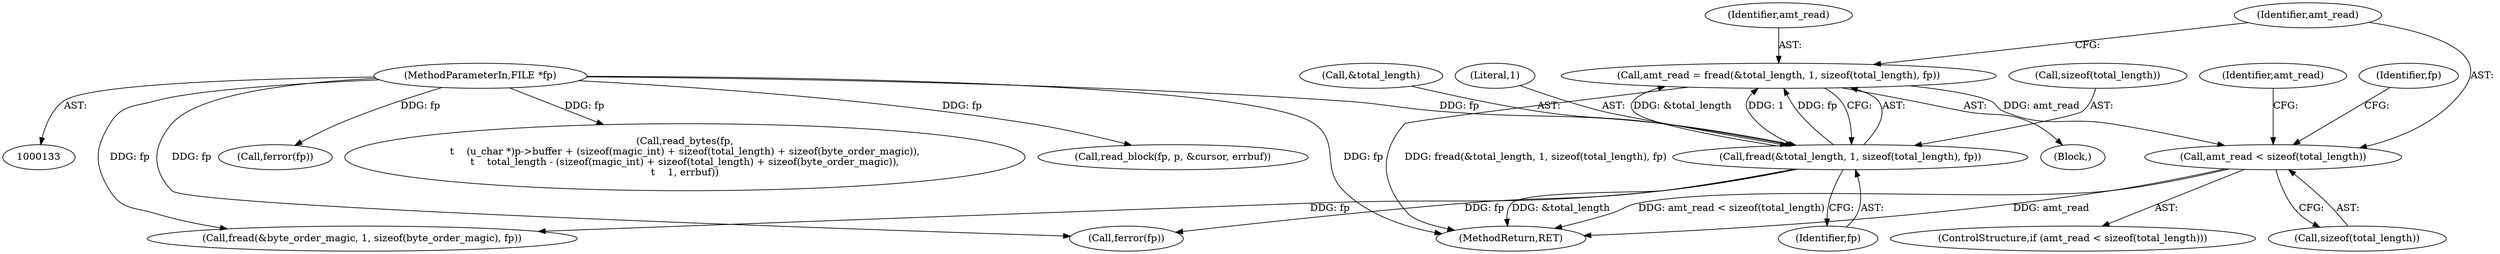 digraph "0_libpcap_87d6bef033062f969e70fa40c43dfd945d5a20ab@API" {
"1000172" [label="(Call,amt_read = fread(&total_length, 1, sizeof(total_length), fp))"];
"1000174" [label="(Call,fread(&total_length, 1, sizeof(total_length), fp))"];
"1000135" [label="(MethodParameterIn,FILE *fp)"];
"1000182" [label="(Call,amt_read < sizeof(total_length))"];
"1000183" [label="(Identifier,amt_read)"];
"1000174" [label="(Call,fread(&total_length, 1, sizeof(total_length), fp))"];
"1000173" [label="(Identifier,amt_read)"];
"1000178" [label="(Call,sizeof(total_length))"];
"1000205" [label="(Identifier,amt_read)"];
"1000206" [label="(Call,fread(&byte_order_magic, 1, sizeof(byte_order_magic), fp))"];
"1000707" [label="(MethodReturn,RET)"];
"1000180" [label="(Identifier,fp)"];
"1000175" [label="(Call,&total_length)"];
"1000172" [label="(Call,amt_read = fread(&total_length, 1, sizeof(total_length), fp))"];
"1000189" [label="(Identifier,fp)"];
"1000184" [label="(Call,sizeof(total_length))"];
"1000135" [label="(MethodParameterIn,FILE *fp)"];
"1000139" [label="(Block,)"];
"1000177" [label="(Literal,1)"];
"1000220" [label="(Call,ferror(fp))"];
"1000182" [label="(Call,amt_read < sizeof(total_length))"];
"1000188" [label="(Call,ferror(fp))"];
"1000445" [label="(Call,read_bytes(fp,\n\t    (u_char *)p->buffer + (sizeof(magic_int) + sizeof(total_length) + sizeof(byte_order_magic)),\n\t    total_length - (sizeof(magic_int) + sizeof(total_length) + sizeof(byte_order_magic)),\n\t    1, errbuf))"];
"1000547" [label="(Call,read_block(fp, p, &cursor, errbuf))"];
"1000181" [label="(ControlStructure,if (amt_read < sizeof(total_length)))"];
"1000172" -> "1000139"  [label="AST: "];
"1000172" -> "1000174"  [label="CFG: "];
"1000173" -> "1000172"  [label="AST: "];
"1000174" -> "1000172"  [label="AST: "];
"1000183" -> "1000172"  [label="CFG: "];
"1000172" -> "1000707"  [label="DDG: fread(&total_length, 1, sizeof(total_length), fp)"];
"1000174" -> "1000172"  [label="DDG: &total_length"];
"1000174" -> "1000172"  [label="DDG: 1"];
"1000174" -> "1000172"  [label="DDG: fp"];
"1000172" -> "1000182"  [label="DDG: amt_read"];
"1000174" -> "1000180"  [label="CFG: "];
"1000175" -> "1000174"  [label="AST: "];
"1000177" -> "1000174"  [label="AST: "];
"1000178" -> "1000174"  [label="AST: "];
"1000180" -> "1000174"  [label="AST: "];
"1000174" -> "1000707"  [label="DDG: &total_length"];
"1000135" -> "1000174"  [label="DDG: fp"];
"1000174" -> "1000188"  [label="DDG: fp"];
"1000174" -> "1000206"  [label="DDG: fp"];
"1000135" -> "1000133"  [label="AST: "];
"1000135" -> "1000707"  [label="DDG: fp"];
"1000135" -> "1000188"  [label="DDG: fp"];
"1000135" -> "1000206"  [label="DDG: fp"];
"1000135" -> "1000220"  [label="DDG: fp"];
"1000135" -> "1000445"  [label="DDG: fp"];
"1000135" -> "1000547"  [label="DDG: fp"];
"1000182" -> "1000181"  [label="AST: "];
"1000182" -> "1000184"  [label="CFG: "];
"1000183" -> "1000182"  [label="AST: "];
"1000184" -> "1000182"  [label="AST: "];
"1000189" -> "1000182"  [label="CFG: "];
"1000205" -> "1000182"  [label="CFG: "];
"1000182" -> "1000707"  [label="DDG: amt_read < sizeof(total_length)"];
"1000182" -> "1000707"  [label="DDG: amt_read"];
}
